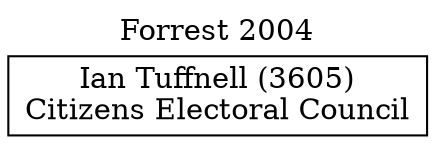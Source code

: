 // House preference flow
digraph "Ian Tuffnell (3605)_Forrest_2004" {
	graph [label="Forrest 2004" labelloc=t mclimit=10]
	node [shape=box]
	"Ian Tuffnell (3605)" [label="Ian Tuffnell (3605)
Citizens Electoral Council"]
}
